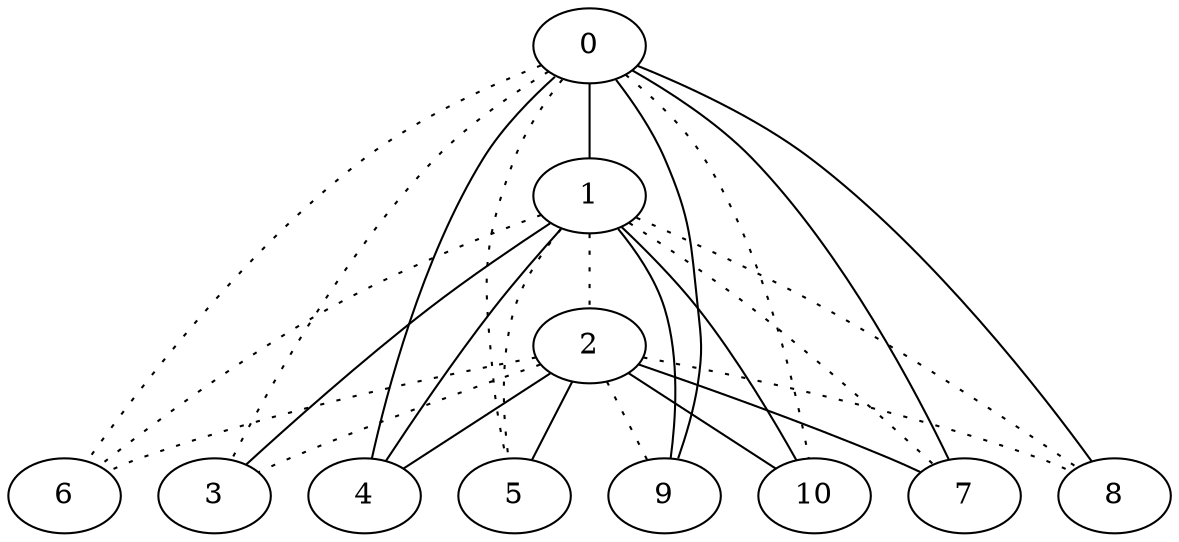 graph {
a0[label=0];
a1[label=1];
a2[label=2];
a3[label=3];
a4[label=4];
a5[label=5];
a6[label=6];
a7[label=7];
a8[label=8];
a9[label=9];
a10[label=10];
a0 -- a1;
a0 -- a3 [style=dotted];
a0 -- a4;
a0 -- a5 [style=dotted];
a0 -- a6 [style=dotted];
a0 -- a7;
a0 -- a8;
a0 -- a9;
a0 -- a10 [style=dotted];
a1 -- a2 [style=dotted];
a1 -- a3;
a1 -- a4;
a1 -- a5 [style=dotted];
a1 -- a6 [style=dotted];
a1 -- a7 [style=dotted];
a1 -- a8 [style=dotted];
a1 -- a9;
a1 -- a10;
a2 -- a3 [style=dotted];
a2 -- a4;
a2 -- a5;
a2 -- a6 [style=dotted];
a2 -- a7;
a2 -- a8 [style=dotted];
a2 -- a9 [style=dotted];
a2 -- a10;
}
